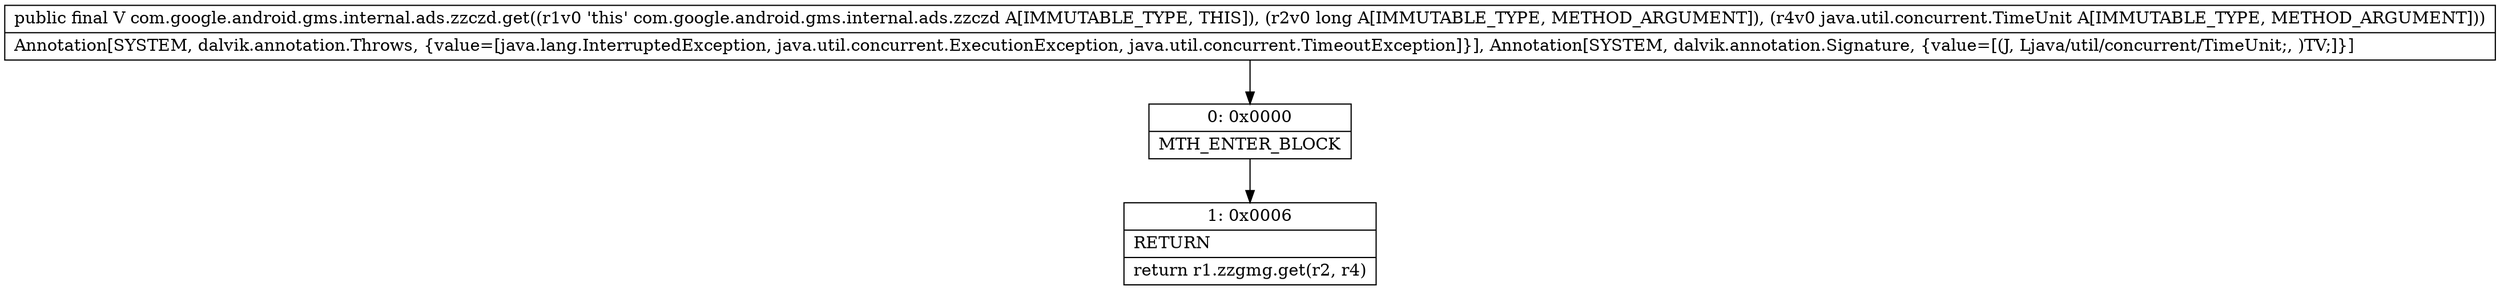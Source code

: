 digraph "CFG forcom.google.android.gms.internal.ads.zzczd.get(JLjava\/util\/concurrent\/TimeUnit;)Ljava\/lang\/Object;" {
Node_0 [shape=record,label="{0\:\ 0x0000|MTH_ENTER_BLOCK\l}"];
Node_1 [shape=record,label="{1\:\ 0x0006|RETURN\l|return r1.zzgmg.get(r2, r4)\l}"];
MethodNode[shape=record,label="{public final V com.google.android.gms.internal.ads.zzczd.get((r1v0 'this' com.google.android.gms.internal.ads.zzczd A[IMMUTABLE_TYPE, THIS]), (r2v0 long A[IMMUTABLE_TYPE, METHOD_ARGUMENT]), (r4v0 java.util.concurrent.TimeUnit A[IMMUTABLE_TYPE, METHOD_ARGUMENT]))  | Annotation[SYSTEM, dalvik.annotation.Throws, \{value=[java.lang.InterruptedException, java.util.concurrent.ExecutionException, java.util.concurrent.TimeoutException]\}], Annotation[SYSTEM, dalvik.annotation.Signature, \{value=[(J, Ljava\/util\/concurrent\/TimeUnit;, )TV;]\}]\l}"];
MethodNode -> Node_0;
Node_0 -> Node_1;
}

